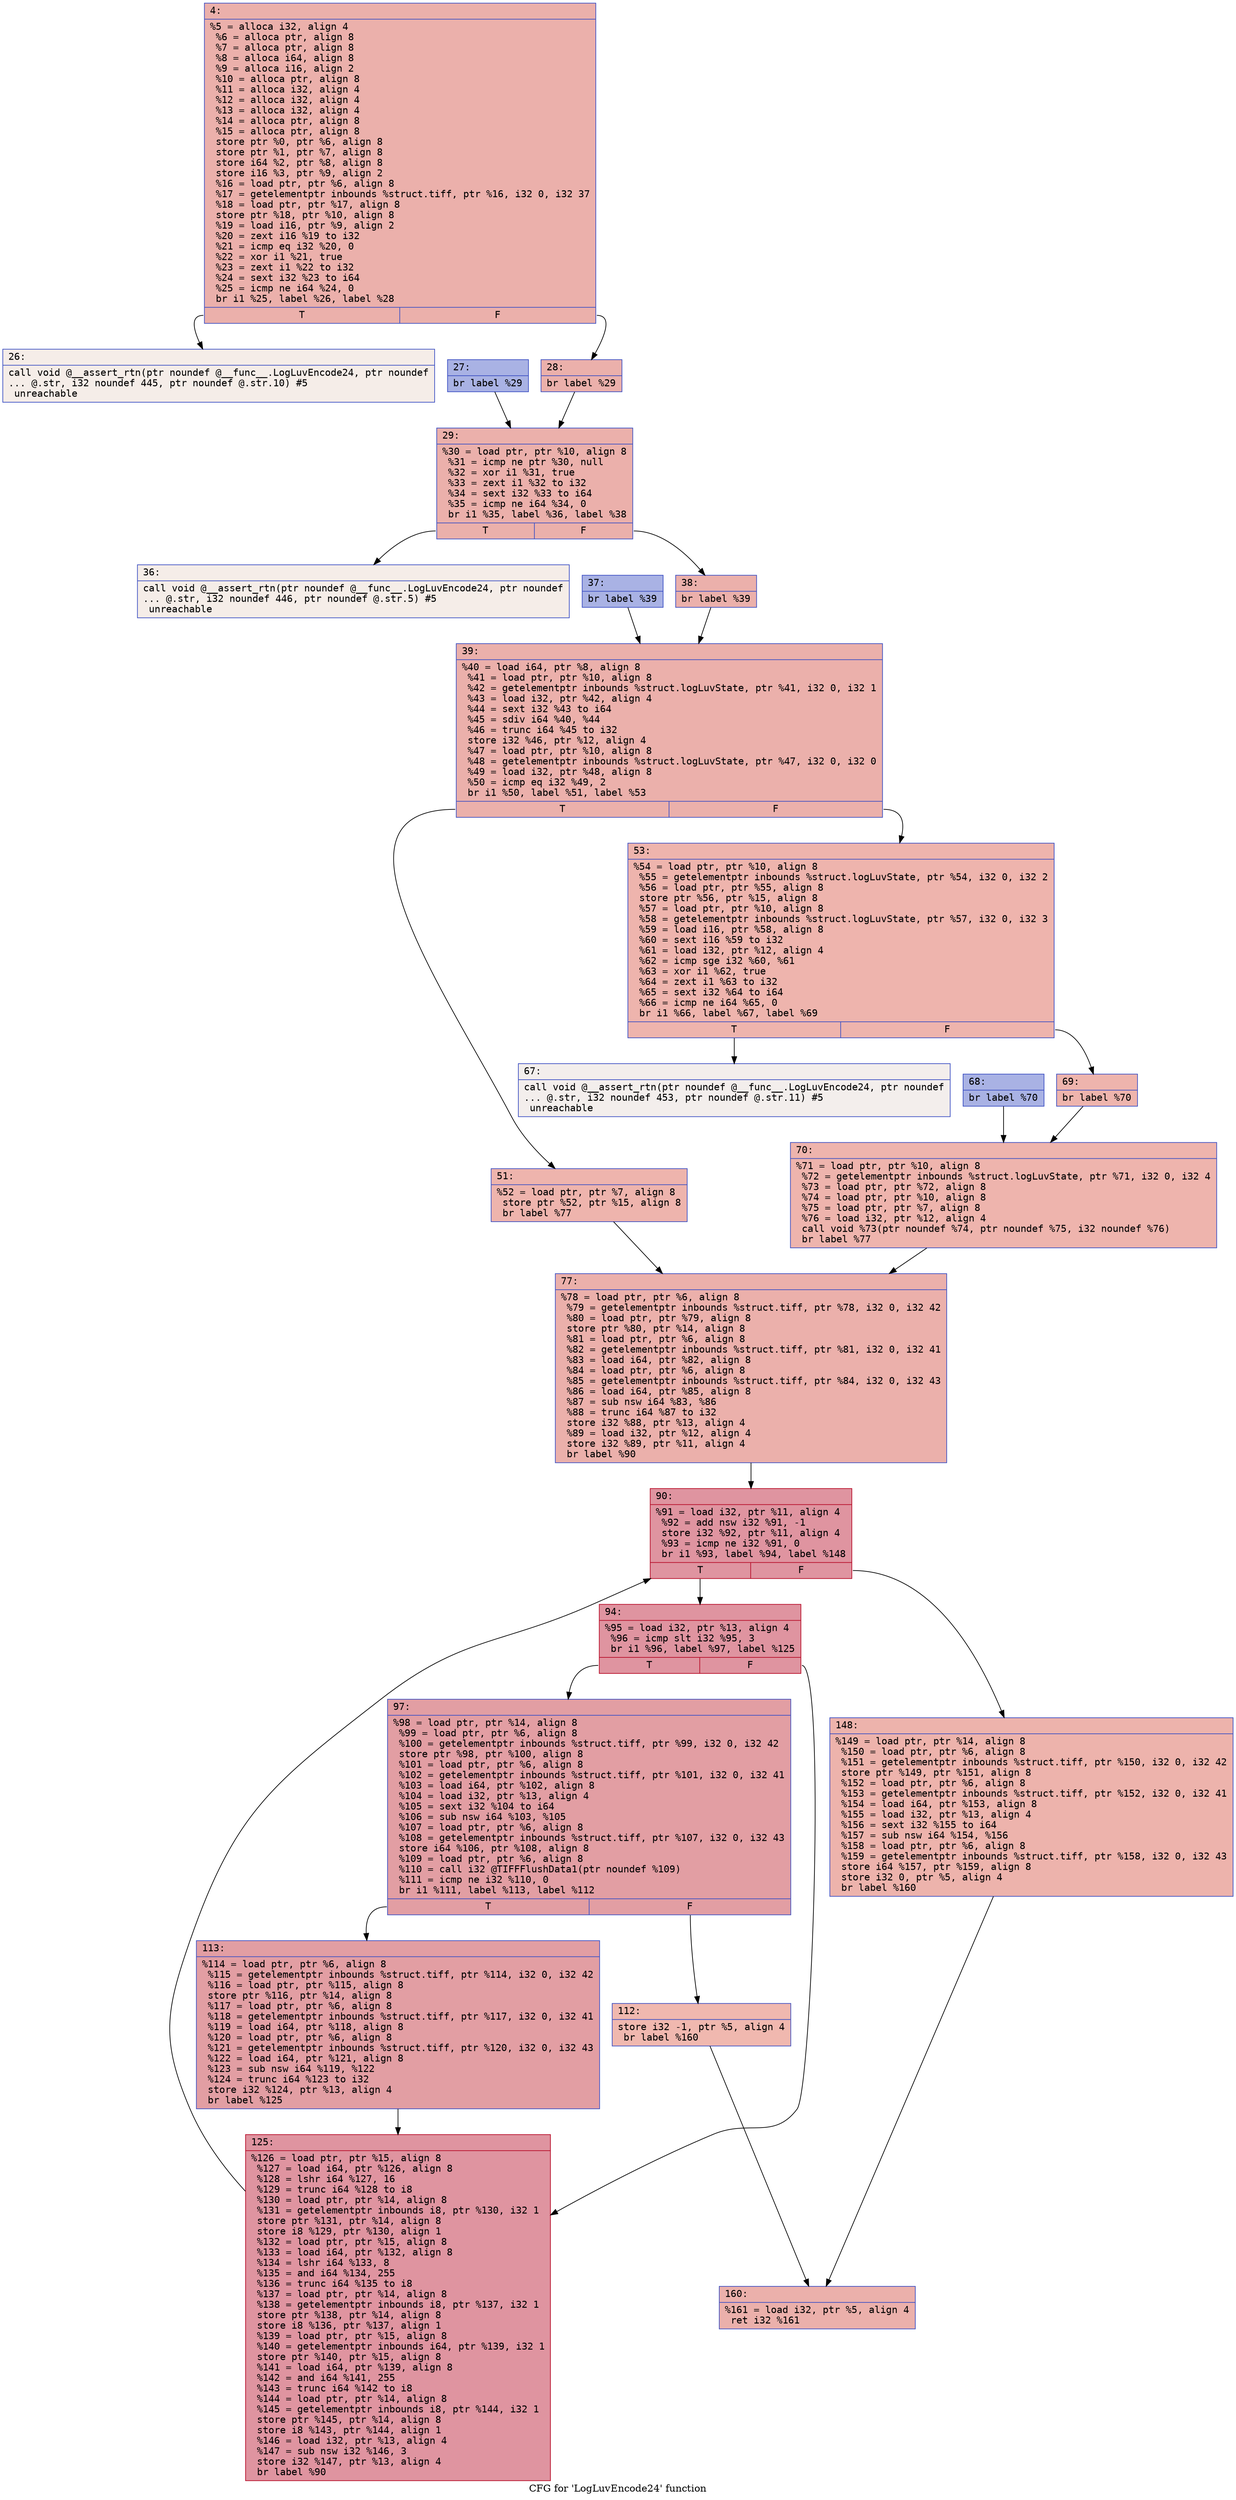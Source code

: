 digraph "CFG for 'LogLuvEncode24' function" {
	label="CFG for 'LogLuvEncode24' function";

	Node0x600000634a00 [shape=record,color="#3d50c3ff", style=filled, fillcolor="#d24b4070" fontname="Courier",label="{4:\l|  %5 = alloca i32, align 4\l  %6 = alloca ptr, align 8\l  %7 = alloca ptr, align 8\l  %8 = alloca i64, align 8\l  %9 = alloca i16, align 2\l  %10 = alloca ptr, align 8\l  %11 = alloca i32, align 4\l  %12 = alloca i32, align 4\l  %13 = alloca i32, align 4\l  %14 = alloca ptr, align 8\l  %15 = alloca ptr, align 8\l  store ptr %0, ptr %6, align 8\l  store ptr %1, ptr %7, align 8\l  store i64 %2, ptr %8, align 8\l  store i16 %3, ptr %9, align 2\l  %16 = load ptr, ptr %6, align 8\l  %17 = getelementptr inbounds %struct.tiff, ptr %16, i32 0, i32 37\l  %18 = load ptr, ptr %17, align 8\l  store ptr %18, ptr %10, align 8\l  %19 = load i16, ptr %9, align 2\l  %20 = zext i16 %19 to i32\l  %21 = icmp eq i32 %20, 0\l  %22 = xor i1 %21, true\l  %23 = zext i1 %22 to i32\l  %24 = sext i32 %23 to i64\l  %25 = icmp ne i64 %24, 0\l  br i1 %25, label %26, label %28\l|{<s0>T|<s1>F}}"];
	Node0x600000634a00:s0 -> Node0x600000634a50[tooltip="4 -> 26\nProbability 0.00%" ];
	Node0x600000634a00:s1 -> Node0x600000634af0[tooltip="4 -> 28\nProbability 100.00%" ];
	Node0x600000634a50 [shape=record,color="#3d50c3ff", style=filled, fillcolor="#e8d6cc70" fontname="Courier",label="{26:\l|  call void @__assert_rtn(ptr noundef @__func__.LogLuvEncode24, ptr noundef\l... @.str, i32 noundef 445, ptr noundef @.str.10) #5\l  unreachable\l}"];
	Node0x600000634aa0 [shape=record,color="#3d50c3ff", style=filled, fillcolor="#3d50c370" fontname="Courier",label="{27:\l|  br label %29\l}"];
	Node0x600000634aa0 -> Node0x600000634b40[tooltip="27 -> 29\nProbability 100.00%" ];
	Node0x600000634af0 [shape=record,color="#3d50c3ff", style=filled, fillcolor="#d24b4070" fontname="Courier",label="{28:\l|  br label %29\l}"];
	Node0x600000634af0 -> Node0x600000634b40[tooltip="28 -> 29\nProbability 100.00%" ];
	Node0x600000634b40 [shape=record,color="#3d50c3ff", style=filled, fillcolor="#d24b4070" fontname="Courier",label="{29:\l|  %30 = load ptr, ptr %10, align 8\l  %31 = icmp ne ptr %30, null\l  %32 = xor i1 %31, true\l  %33 = zext i1 %32 to i32\l  %34 = sext i32 %33 to i64\l  %35 = icmp ne i64 %34, 0\l  br i1 %35, label %36, label %38\l|{<s0>T|<s1>F}}"];
	Node0x600000634b40:s0 -> Node0x600000634b90[tooltip="29 -> 36\nProbability 0.00%" ];
	Node0x600000634b40:s1 -> Node0x600000634c30[tooltip="29 -> 38\nProbability 100.00%" ];
	Node0x600000634b90 [shape=record,color="#3d50c3ff", style=filled, fillcolor="#e8d6cc70" fontname="Courier",label="{36:\l|  call void @__assert_rtn(ptr noundef @__func__.LogLuvEncode24, ptr noundef\l... @.str, i32 noundef 446, ptr noundef @.str.5) #5\l  unreachable\l}"];
	Node0x600000634be0 [shape=record,color="#3d50c3ff", style=filled, fillcolor="#3d50c370" fontname="Courier",label="{37:\l|  br label %39\l}"];
	Node0x600000634be0 -> Node0x600000634c80[tooltip="37 -> 39\nProbability 100.00%" ];
	Node0x600000634c30 [shape=record,color="#3d50c3ff", style=filled, fillcolor="#d24b4070" fontname="Courier",label="{38:\l|  br label %39\l}"];
	Node0x600000634c30 -> Node0x600000634c80[tooltip="38 -> 39\nProbability 100.00%" ];
	Node0x600000634c80 [shape=record,color="#3d50c3ff", style=filled, fillcolor="#d24b4070" fontname="Courier",label="{39:\l|  %40 = load i64, ptr %8, align 8\l  %41 = load ptr, ptr %10, align 8\l  %42 = getelementptr inbounds %struct.logLuvState, ptr %41, i32 0, i32 1\l  %43 = load i32, ptr %42, align 4\l  %44 = sext i32 %43 to i64\l  %45 = sdiv i64 %40, %44\l  %46 = trunc i64 %45 to i32\l  store i32 %46, ptr %12, align 4\l  %47 = load ptr, ptr %10, align 8\l  %48 = getelementptr inbounds %struct.logLuvState, ptr %47, i32 0, i32 0\l  %49 = load i32, ptr %48, align 8\l  %50 = icmp eq i32 %49, 2\l  br i1 %50, label %51, label %53\l|{<s0>T|<s1>F}}"];
	Node0x600000634c80:s0 -> Node0x600000634cd0[tooltip="39 -> 51\nProbability 50.00%" ];
	Node0x600000634c80:s1 -> Node0x600000634d20[tooltip="39 -> 53\nProbability 50.00%" ];
	Node0x600000634cd0 [shape=record,color="#3d50c3ff", style=filled, fillcolor="#d8564670" fontname="Courier",label="{51:\l|  %52 = load ptr, ptr %7, align 8\l  store ptr %52, ptr %15, align 8\l  br label %77\l}"];
	Node0x600000634cd0 -> Node0x600000634eb0[tooltip="51 -> 77\nProbability 100.00%" ];
	Node0x600000634d20 [shape=record,color="#3d50c3ff", style=filled, fillcolor="#d8564670" fontname="Courier",label="{53:\l|  %54 = load ptr, ptr %10, align 8\l  %55 = getelementptr inbounds %struct.logLuvState, ptr %54, i32 0, i32 2\l  %56 = load ptr, ptr %55, align 8\l  store ptr %56, ptr %15, align 8\l  %57 = load ptr, ptr %10, align 8\l  %58 = getelementptr inbounds %struct.logLuvState, ptr %57, i32 0, i32 3\l  %59 = load i16, ptr %58, align 8\l  %60 = sext i16 %59 to i32\l  %61 = load i32, ptr %12, align 4\l  %62 = icmp sge i32 %60, %61\l  %63 = xor i1 %62, true\l  %64 = zext i1 %63 to i32\l  %65 = sext i32 %64 to i64\l  %66 = icmp ne i64 %65, 0\l  br i1 %66, label %67, label %69\l|{<s0>T|<s1>F}}"];
	Node0x600000634d20:s0 -> Node0x600000634d70[tooltip="53 -> 67\nProbability 0.00%" ];
	Node0x600000634d20:s1 -> Node0x600000634e10[tooltip="53 -> 69\nProbability 100.00%" ];
	Node0x600000634d70 [shape=record,color="#3d50c3ff", style=filled, fillcolor="#e3d9d370" fontname="Courier",label="{67:\l|  call void @__assert_rtn(ptr noundef @__func__.LogLuvEncode24, ptr noundef\l... @.str, i32 noundef 453, ptr noundef @.str.11) #5\l  unreachable\l}"];
	Node0x600000634dc0 [shape=record,color="#3d50c3ff", style=filled, fillcolor="#3d50c370" fontname="Courier",label="{68:\l|  br label %70\l}"];
	Node0x600000634dc0 -> Node0x600000634e60[tooltip="68 -> 70\nProbability 100.00%" ];
	Node0x600000634e10 [shape=record,color="#3d50c3ff", style=filled, fillcolor="#d8564670" fontname="Courier",label="{69:\l|  br label %70\l}"];
	Node0x600000634e10 -> Node0x600000634e60[tooltip="69 -> 70\nProbability 100.00%" ];
	Node0x600000634e60 [shape=record,color="#3d50c3ff", style=filled, fillcolor="#d8564670" fontname="Courier",label="{70:\l|  %71 = load ptr, ptr %10, align 8\l  %72 = getelementptr inbounds %struct.logLuvState, ptr %71, i32 0, i32 4\l  %73 = load ptr, ptr %72, align 8\l  %74 = load ptr, ptr %10, align 8\l  %75 = load ptr, ptr %7, align 8\l  %76 = load i32, ptr %12, align 4\l  call void %73(ptr noundef %74, ptr noundef %75, i32 noundef %76)\l  br label %77\l}"];
	Node0x600000634e60 -> Node0x600000634eb0[tooltip="70 -> 77\nProbability 100.00%" ];
	Node0x600000634eb0 [shape=record,color="#3d50c3ff", style=filled, fillcolor="#d24b4070" fontname="Courier",label="{77:\l|  %78 = load ptr, ptr %6, align 8\l  %79 = getelementptr inbounds %struct.tiff, ptr %78, i32 0, i32 42\l  %80 = load ptr, ptr %79, align 8\l  store ptr %80, ptr %14, align 8\l  %81 = load ptr, ptr %6, align 8\l  %82 = getelementptr inbounds %struct.tiff, ptr %81, i32 0, i32 41\l  %83 = load i64, ptr %82, align 8\l  %84 = load ptr, ptr %6, align 8\l  %85 = getelementptr inbounds %struct.tiff, ptr %84, i32 0, i32 43\l  %86 = load i64, ptr %85, align 8\l  %87 = sub nsw i64 %83, %86\l  %88 = trunc i64 %87 to i32\l  store i32 %88, ptr %13, align 4\l  %89 = load i32, ptr %12, align 4\l  store i32 %89, ptr %11, align 4\l  br label %90\l}"];
	Node0x600000634eb0 -> Node0x600000634f00[tooltip="77 -> 90\nProbability 100.00%" ];
	Node0x600000634f00 [shape=record,color="#b70d28ff", style=filled, fillcolor="#b70d2870" fontname="Courier",label="{90:\l|  %91 = load i32, ptr %11, align 4\l  %92 = add nsw i32 %91, -1\l  store i32 %92, ptr %11, align 4\l  %93 = icmp ne i32 %91, 0\l  br i1 %93, label %94, label %148\l|{<s0>T|<s1>F}}"];
	Node0x600000634f00:s0 -> Node0x600000634f50[tooltip="90 -> 94\nProbability 96.88%" ];
	Node0x600000634f00:s1 -> Node0x6000006350e0[tooltip="90 -> 148\nProbability 3.12%" ];
	Node0x600000634f50 [shape=record,color="#b70d28ff", style=filled, fillcolor="#b70d2870" fontname="Courier",label="{94:\l|  %95 = load i32, ptr %13, align 4\l  %96 = icmp slt i32 %95, 3\l  br i1 %96, label %97, label %125\l|{<s0>T|<s1>F}}"];
	Node0x600000634f50:s0 -> Node0x600000634fa0[tooltip="94 -> 97\nProbability 50.00%" ];
	Node0x600000634f50:s1 -> Node0x600000635090[tooltip="94 -> 125\nProbability 50.00%" ];
	Node0x600000634fa0 [shape=record,color="#3d50c3ff", style=filled, fillcolor="#be242e70" fontname="Courier",label="{97:\l|  %98 = load ptr, ptr %14, align 8\l  %99 = load ptr, ptr %6, align 8\l  %100 = getelementptr inbounds %struct.tiff, ptr %99, i32 0, i32 42\l  store ptr %98, ptr %100, align 8\l  %101 = load ptr, ptr %6, align 8\l  %102 = getelementptr inbounds %struct.tiff, ptr %101, i32 0, i32 41\l  %103 = load i64, ptr %102, align 8\l  %104 = load i32, ptr %13, align 4\l  %105 = sext i32 %104 to i64\l  %106 = sub nsw i64 %103, %105\l  %107 = load ptr, ptr %6, align 8\l  %108 = getelementptr inbounds %struct.tiff, ptr %107, i32 0, i32 43\l  store i64 %106, ptr %108, align 8\l  %109 = load ptr, ptr %6, align 8\l  %110 = call i32 @TIFFFlushData1(ptr noundef %109)\l  %111 = icmp ne i32 %110, 0\l  br i1 %111, label %113, label %112\l|{<s0>T|<s1>F}}"];
	Node0x600000634fa0:s0 -> Node0x600000635040[tooltip="97 -> 113\nProbability 96.88%" ];
	Node0x600000634fa0:s1 -> Node0x600000634ff0[tooltip="97 -> 112\nProbability 3.12%" ];
	Node0x600000634ff0 [shape=record,color="#3d50c3ff", style=filled, fillcolor="#dc5d4a70" fontname="Courier",label="{112:\l|  store i32 -1, ptr %5, align 4\l  br label %160\l}"];
	Node0x600000634ff0 -> Node0x600000635130[tooltip="112 -> 160\nProbability 100.00%" ];
	Node0x600000635040 [shape=record,color="#3d50c3ff", style=filled, fillcolor="#be242e70" fontname="Courier",label="{113:\l|  %114 = load ptr, ptr %6, align 8\l  %115 = getelementptr inbounds %struct.tiff, ptr %114, i32 0, i32 42\l  %116 = load ptr, ptr %115, align 8\l  store ptr %116, ptr %14, align 8\l  %117 = load ptr, ptr %6, align 8\l  %118 = getelementptr inbounds %struct.tiff, ptr %117, i32 0, i32 41\l  %119 = load i64, ptr %118, align 8\l  %120 = load ptr, ptr %6, align 8\l  %121 = getelementptr inbounds %struct.tiff, ptr %120, i32 0, i32 43\l  %122 = load i64, ptr %121, align 8\l  %123 = sub nsw i64 %119, %122\l  %124 = trunc i64 %123 to i32\l  store i32 %124, ptr %13, align 4\l  br label %125\l}"];
	Node0x600000635040 -> Node0x600000635090[tooltip="113 -> 125\nProbability 100.00%" ];
	Node0x600000635090 [shape=record,color="#b70d28ff", style=filled, fillcolor="#b70d2870" fontname="Courier",label="{125:\l|  %126 = load ptr, ptr %15, align 8\l  %127 = load i64, ptr %126, align 8\l  %128 = lshr i64 %127, 16\l  %129 = trunc i64 %128 to i8\l  %130 = load ptr, ptr %14, align 8\l  %131 = getelementptr inbounds i8, ptr %130, i32 1\l  store ptr %131, ptr %14, align 8\l  store i8 %129, ptr %130, align 1\l  %132 = load ptr, ptr %15, align 8\l  %133 = load i64, ptr %132, align 8\l  %134 = lshr i64 %133, 8\l  %135 = and i64 %134, 255\l  %136 = trunc i64 %135 to i8\l  %137 = load ptr, ptr %14, align 8\l  %138 = getelementptr inbounds i8, ptr %137, i32 1\l  store ptr %138, ptr %14, align 8\l  store i8 %136, ptr %137, align 1\l  %139 = load ptr, ptr %15, align 8\l  %140 = getelementptr inbounds i64, ptr %139, i32 1\l  store ptr %140, ptr %15, align 8\l  %141 = load i64, ptr %139, align 8\l  %142 = and i64 %141, 255\l  %143 = trunc i64 %142 to i8\l  %144 = load ptr, ptr %14, align 8\l  %145 = getelementptr inbounds i8, ptr %144, i32 1\l  store ptr %145, ptr %14, align 8\l  store i8 %143, ptr %144, align 1\l  %146 = load i32, ptr %13, align 4\l  %147 = sub nsw i32 %146, 3\l  store i32 %147, ptr %13, align 4\l  br label %90\l}"];
	Node0x600000635090 -> Node0x600000634f00[tooltip="125 -> 90\nProbability 100.00%" ];
	Node0x6000006350e0 [shape=record,color="#3d50c3ff", style=filled, fillcolor="#d6524470" fontname="Courier",label="{148:\l|  %149 = load ptr, ptr %14, align 8\l  %150 = load ptr, ptr %6, align 8\l  %151 = getelementptr inbounds %struct.tiff, ptr %150, i32 0, i32 42\l  store ptr %149, ptr %151, align 8\l  %152 = load ptr, ptr %6, align 8\l  %153 = getelementptr inbounds %struct.tiff, ptr %152, i32 0, i32 41\l  %154 = load i64, ptr %153, align 8\l  %155 = load i32, ptr %13, align 4\l  %156 = sext i32 %155 to i64\l  %157 = sub nsw i64 %154, %156\l  %158 = load ptr, ptr %6, align 8\l  %159 = getelementptr inbounds %struct.tiff, ptr %158, i32 0, i32 43\l  store i64 %157, ptr %159, align 8\l  store i32 0, ptr %5, align 4\l  br label %160\l}"];
	Node0x6000006350e0 -> Node0x600000635130[tooltip="148 -> 160\nProbability 100.00%" ];
	Node0x600000635130 [shape=record,color="#3d50c3ff", style=filled, fillcolor="#d24b4070" fontname="Courier",label="{160:\l|  %161 = load i32, ptr %5, align 4\l  ret i32 %161\l}"];
}

